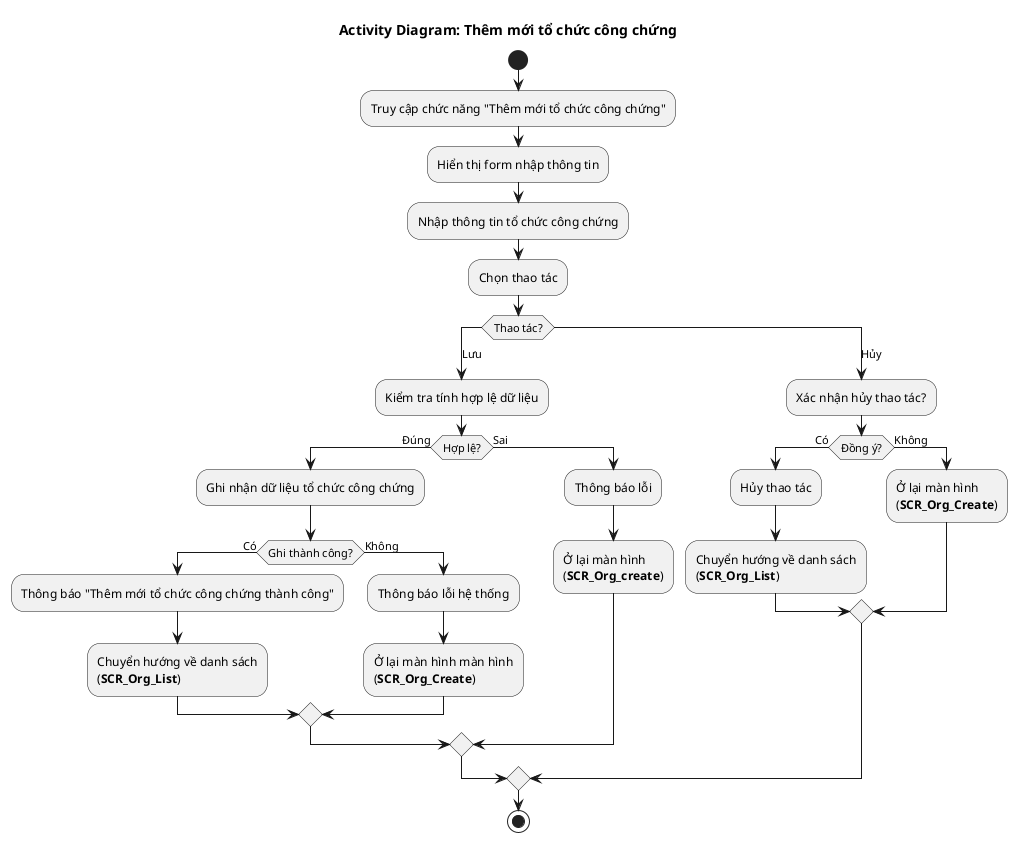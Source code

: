 @startuml AD_Org_Create
!pragma layout smetana
title Activity Diagram: Thêm mới tổ chức công chứng
start
:Truy cập chức năng "Thêm mới tổ chức công chứng";
:Hiển thị form nhập thông tin;
:Nhập thông tin tổ chức công chứng;
  :Chọn thao tác;
  switch (Thao tác?)
    case (Lưu)
      :Kiểm tra tính hợp lệ dữ liệu;
      if (Hợp lệ?) then (Đúng)
        :Ghi nhận dữ liệu tổ chức công chứng;
          if (Ghi thành công?) then (Có)
            :Thông báo "Thêm mới tổ chức công chứng thành công";
            :Chuyển hướng về danh sách\n(**SCR_Org_List**);
          else (Không)
            :Thông báo lỗi hệ thống;
            :Ở lại màn hình màn hình\n(**SCR_Org_Create**);
          endif
      else (Sai)
        :Thông báo lỗi;
        :Ở lại màn hình\n(**SCR_Org_create**);
      endif
    case (Hủy)
      :Xác nhận hủy thao tác?;
      if (Đồng ý?) then (Có)
        :Hủy thao tác;
        :Chuyển hướng về danh sách\n(**SCR_Org_List**);
      else (Không)
        :Ở lại màn hình\n(**SCR_Org_Create**);
      endif
  endswitch
  stop
@enduml
